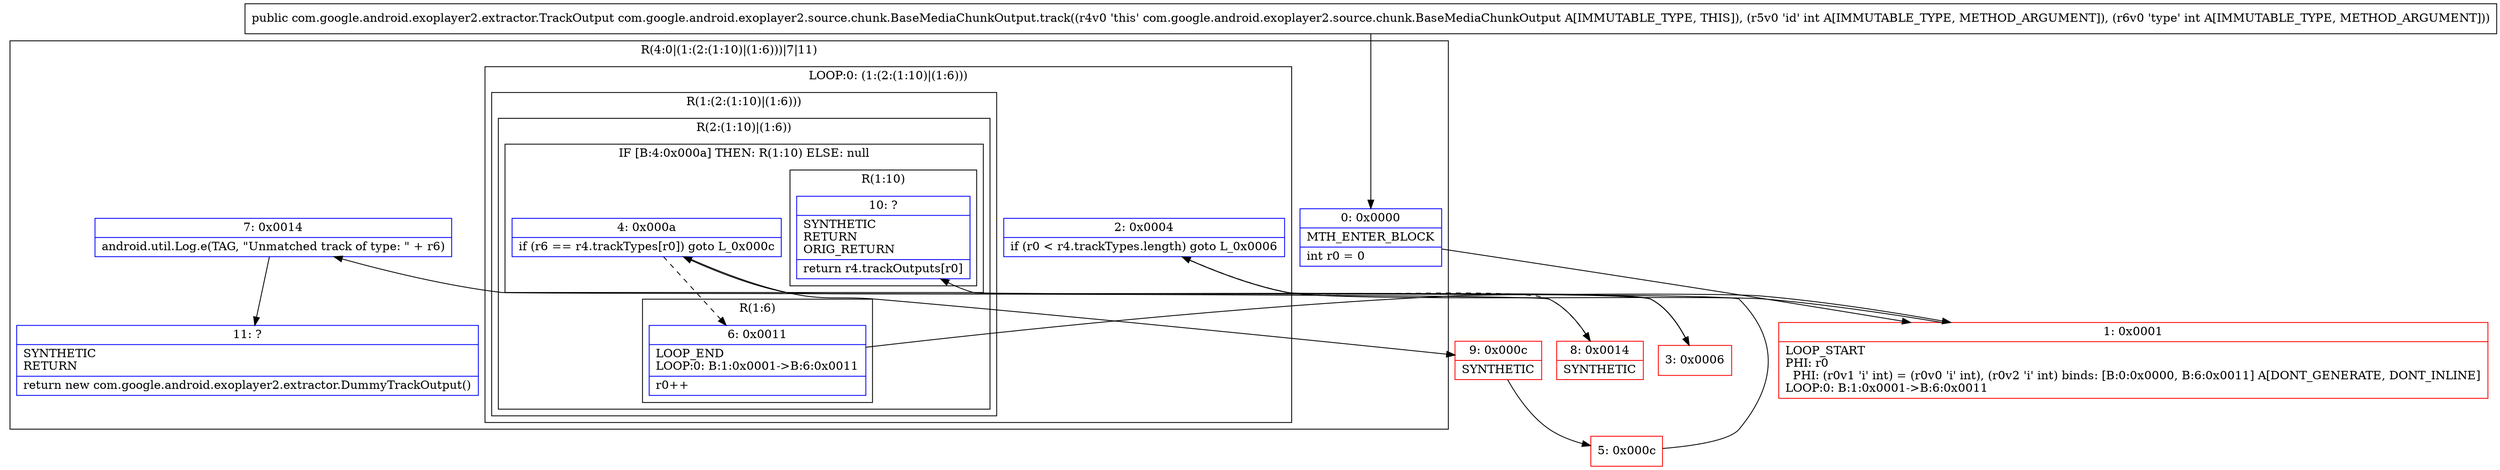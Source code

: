 digraph "CFG forcom.google.android.exoplayer2.source.chunk.BaseMediaChunkOutput.track(II)Lcom\/google\/android\/exoplayer2\/extractor\/TrackOutput;" {
subgraph cluster_Region_1275691199 {
label = "R(4:0|(1:(2:(1:10)|(1:6)))|7|11)";
node [shape=record,color=blue];
Node_0 [shape=record,label="{0\:\ 0x0000|MTH_ENTER_BLOCK\l|int r0 = 0\l}"];
subgraph cluster_LoopRegion_1265550603 {
label = "LOOP:0: (1:(2:(1:10)|(1:6)))";
node [shape=record,color=blue];
Node_2 [shape=record,label="{2\:\ 0x0004|if (r0 \< r4.trackTypes.length) goto L_0x0006\l}"];
subgraph cluster_Region_1855075261 {
label = "R(1:(2:(1:10)|(1:6)))";
node [shape=record,color=blue];
subgraph cluster_Region_1347869732 {
label = "R(2:(1:10)|(1:6))";
node [shape=record,color=blue];
subgraph cluster_IfRegion_563564501 {
label = "IF [B:4:0x000a] THEN: R(1:10) ELSE: null";
node [shape=record,color=blue];
Node_4 [shape=record,label="{4\:\ 0x000a|if (r6 == r4.trackTypes[r0]) goto L_0x000c\l}"];
subgraph cluster_Region_555429664 {
label = "R(1:10)";
node [shape=record,color=blue];
Node_10 [shape=record,label="{10\:\ ?|SYNTHETIC\lRETURN\lORIG_RETURN\l|return r4.trackOutputs[r0]\l}"];
}
}
subgraph cluster_Region_1034394315 {
label = "R(1:6)";
node [shape=record,color=blue];
Node_6 [shape=record,label="{6\:\ 0x0011|LOOP_END\lLOOP:0: B:1:0x0001\-\>B:6:0x0011\l|r0++\l}"];
}
}
}
}
Node_7 [shape=record,label="{7\:\ 0x0014|android.util.Log.e(TAG, \"Unmatched track of type: \" + r6)\l}"];
Node_11 [shape=record,label="{11\:\ ?|SYNTHETIC\lRETURN\l|return new com.google.android.exoplayer2.extractor.DummyTrackOutput()\l}"];
}
Node_1 [shape=record,color=red,label="{1\:\ 0x0001|LOOP_START\lPHI: r0 \l  PHI: (r0v1 'i' int) = (r0v0 'i' int), (r0v2 'i' int) binds: [B:0:0x0000, B:6:0x0011] A[DONT_GENERATE, DONT_INLINE]\lLOOP:0: B:1:0x0001\-\>B:6:0x0011\l}"];
Node_3 [shape=record,color=red,label="{3\:\ 0x0006}"];
Node_5 [shape=record,color=red,label="{5\:\ 0x000c}"];
Node_8 [shape=record,color=red,label="{8\:\ 0x0014|SYNTHETIC\l}"];
Node_9 [shape=record,color=red,label="{9\:\ 0x000c|SYNTHETIC\l}"];
MethodNode[shape=record,label="{public com.google.android.exoplayer2.extractor.TrackOutput com.google.android.exoplayer2.source.chunk.BaseMediaChunkOutput.track((r4v0 'this' com.google.android.exoplayer2.source.chunk.BaseMediaChunkOutput A[IMMUTABLE_TYPE, THIS]), (r5v0 'id' int A[IMMUTABLE_TYPE, METHOD_ARGUMENT]), (r6v0 'type' int A[IMMUTABLE_TYPE, METHOD_ARGUMENT])) }"];
MethodNode -> Node_0;
Node_0 -> Node_1;
Node_2 -> Node_3;
Node_2 -> Node_8[style=dashed];
Node_4 -> Node_6[style=dashed];
Node_4 -> Node_9;
Node_6 -> Node_1;
Node_7 -> Node_11;
Node_1 -> Node_2;
Node_3 -> Node_4;
Node_5 -> Node_10;
Node_8 -> Node_7;
Node_9 -> Node_5;
}

